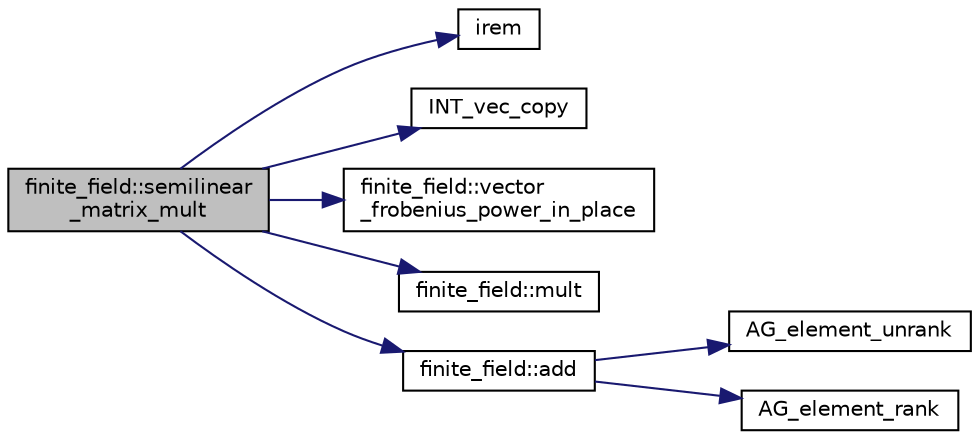 digraph "finite_field::semilinear_matrix_mult"
{
  edge [fontname="Helvetica",fontsize="10",labelfontname="Helvetica",labelfontsize="10"];
  node [fontname="Helvetica",fontsize="10",shape=record];
  rankdir="LR";
  Node18628 [label="finite_field::semilinear\l_matrix_mult",height=0.2,width=0.4,color="black", fillcolor="grey75", style="filled", fontcolor="black"];
  Node18628 -> Node18629 [color="midnightblue",fontsize="10",style="solid",fontname="Helvetica"];
  Node18629 [label="irem",height=0.2,width=0.4,color="black", fillcolor="white", style="filled",URL="$de/dc5/algebra__and__number__theory_8h.html#ae753505dbf1e3a9adaaf2f0893dd8c6c"];
  Node18628 -> Node18630 [color="midnightblue",fontsize="10",style="solid",fontname="Helvetica"];
  Node18630 [label="INT_vec_copy",height=0.2,width=0.4,color="black", fillcolor="white", style="filled",URL="$df/dbf/sajeeb_8_c.html#ac2d875e27e009af6ec04d17254d11075"];
  Node18628 -> Node18631 [color="midnightblue",fontsize="10",style="solid",fontname="Helvetica"];
  Node18631 [label="finite_field::vector\l_frobenius_power_in_place",height=0.2,width=0.4,color="black", fillcolor="white", style="filled",URL="$df/d5a/classfinite__field.html#ab56074024300775d943c7943d845df91"];
  Node18628 -> Node18632 [color="midnightblue",fontsize="10",style="solid",fontname="Helvetica"];
  Node18632 [label="finite_field::mult",height=0.2,width=0.4,color="black", fillcolor="white", style="filled",URL="$df/d5a/classfinite__field.html#a24fb5917aa6d4d656fd855b7f44a13b0"];
  Node18628 -> Node18633 [color="midnightblue",fontsize="10",style="solid",fontname="Helvetica"];
  Node18633 [label="finite_field::add",height=0.2,width=0.4,color="black", fillcolor="white", style="filled",URL="$df/d5a/classfinite__field.html#a8f12328a27500f3c7be0c849ebbc9d14"];
  Node18633 -> Node18634 [color="midnightblue",fontsize="10",style="solid",fontname="Helvetica"];
  Node18634 [label="AG_element_unrank",height=0.2,width=0.4,color="black", fillcolor="white", style="filled",URL="$d4/d67/geometry_8h.html#a4a33b86c87b2879b97cfa1327abe2885"];
  Node18633 -> Node18635 [color="midnightblue",fontsize="10",style="solid",fontname="Helvetica"];
  Node18635 [label="AG_element_rank",height=0.2,width=0.4,color="black", fillcolor="white", style="filled",URL="$d4/d67/geometry_8h.html#ab2ac908d07dd8038fd996e26bdc75c17"];
}
